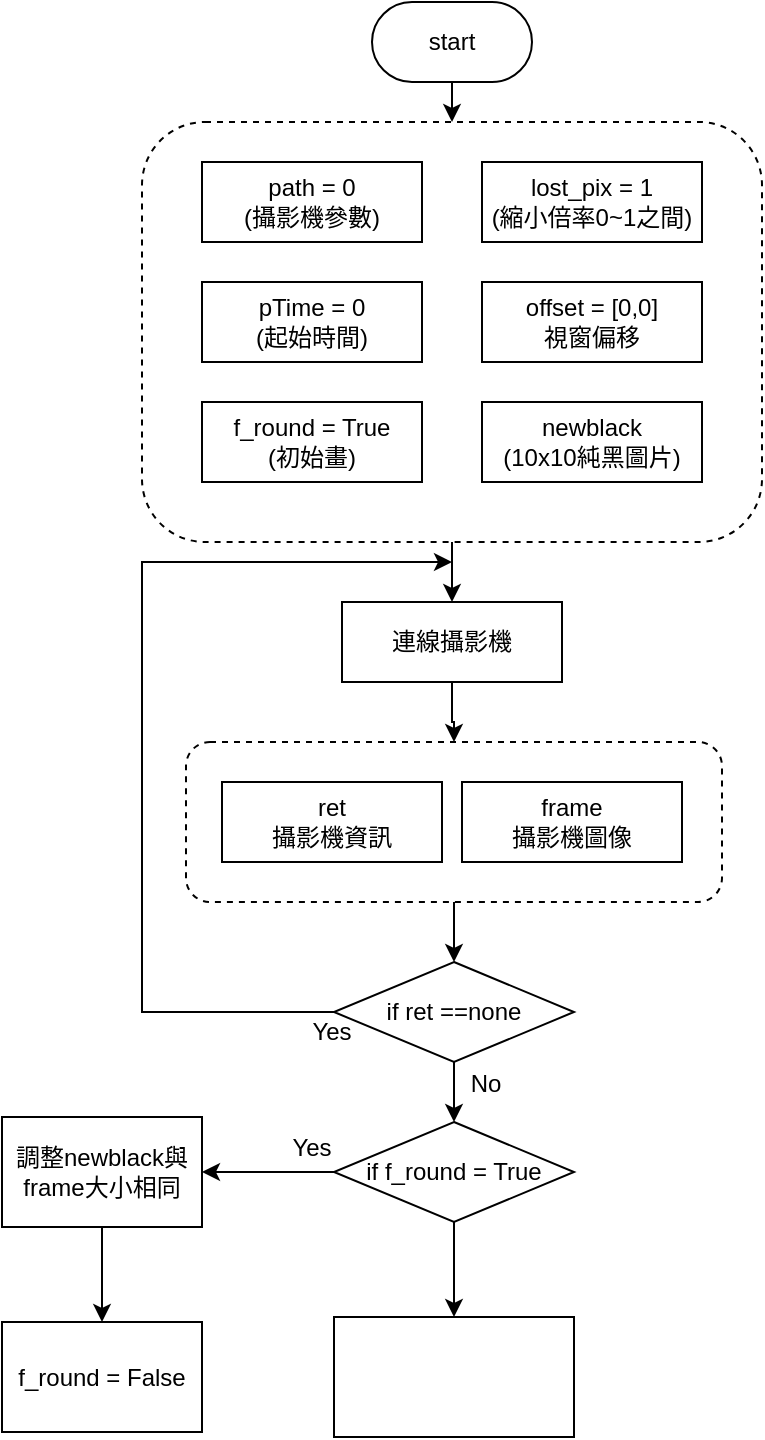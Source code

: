 <mxfile version="20.5.3" type="device"><diagram id="C5RBs43oDa-KdzZeNtuy" name="Page-1"><mxGraphModel dx="1038" dy="547" grid="1" gridSize="10" guides="1" tooltips="1" connect="1" arrows="1" fold="1" page="1" pageScale="1" pageWidth="827" pageHeight="1169" math="0" shadow="0"><root><mxCell id="WIyWlLk6GJQsqaUBKTNV-0"/><mxCell id="WIyWlLk6GJQsqaUBKTNV-1" parent="WIyWlLk6GJQsqaUBKTNV-0"/><mxCell id="XK0iphVADrIv6OUbpErh-40" style="edgeStyle=orthogonalEdgeStyle;rounded=0;orthogonalLoop=1;jettySize=auto;html=1;entryX=0.5;entryY=0;entryDx=0;entryDy=0;" edge="1" parent="WIyWlLk6GJQsqaUBKTNV-1" source="XK0iphVADrIv6OUbpErh-38" target="XK0iphVADrIv6OUbpErh-15"><mxGeometry relative="1" as="geometry"/></mxCell><mxCell id="XK0iphVADrIv6OUbpErh-38" value="" style="rounded=1;whiteSpace=wrap;html=1;dashed=1;" vertex="1" parent="WIyWlLk6GJQsqaUBKTNV-1"><mxGeometry x="242" y="390" width="268" height="80" as="geometry"/></mxCell><mxCell id="XK0iphVADrIv6OUbpErh-5" style="edgeStyle=orthogonalEdgeStyle;rounded=0;orthogonalLoop=1;jettySize=auto;html=1;exitX=0.5;exitY=1;exitDx=0;exitDy=0;entryX=0.5;entryY=0;entryDx=0;entryDy=0;" edge="1" parent="WIyWlLk6GJQsqaUBKTNV-1" source="XK0iphVADrIv6OUbpErh-2" target="XK0iphVADrIv6OUbpErh-4"><mxGeometry relative="1" as="geometry"/></mxCell><mxCell id="XK0iphVADrIv6OUbpErh-2" value="start" style="rounded=1;whiteSpace=wrap;html=1;fontSize=12;glass=0;strokeWidth=1;shadow=0;arcSize=50;" vertex="1" parent="WIyWlLk6GJQsqaUBKTNV-1"><mxGeometry x="335" y="20" width="80" height="40" as="geometry"/></mxCell><mxCell id="XK0iphVADrIv6OUbpErh-14" value="" style="group" vertex="1" connectable="0" parent="WIyWlLk6GJQsqaUBKTNV-1"><mxGeometry x="220" y="80" width="310" height="210" as="geometry"/></mxCell><mxCell id="XK0iphVADrIv6OUbpErh-4" value="" style="rounded=1;whiteSpace=wrap;html=1;dashed=1;" vertex="1" parent="XK0iphVADrIv6OUbpErh-14"><mxGeometry width="310" height="210" as="geometry"/></mxCell><mxCell id="XK0iphVADrIv6OUbpErh-8" value="path = 0&lt;br&gt;(攝影機參數)" style="rounded=0;whiteSpace=wrap;html=1;" vertex="1" parent="XK0iphVADrIv6OUbpErh-14"><mxGeometry x="30" y="20" width="110" height="40" as="geometry"/></mxCell><mxCell id="XK0iphVADrIv6OUbpErh-9" value="pTime&amp;nbsp;= 0&lt;br&gt;(起始時間)" style="rounded=0;whiteSpace=wrap;html=1;" vertex="1" parent="XK0iphVADrIv6OUbpErh-14"><mxGeometry x="30" y="80" width="110" height="40" as="geometry"/></mxCell><mxCell id="XK0iphVADrIv6OUbpErh-10" value="f_round = True&lt;br&gt;(初始畫)" style="rounded=0;whiteSpace=wrap;html=1;" vertex="1" parent="XK0iphVADrIv6OUbpErh-14"><mxGeometry x="30" y="140" width="110" height="40" as="geometry"/></mxCell><mxCell id="XK0iphVADrIv6OUbpErh-11" value="lost_pix = 1&lt;br&gt;(縮小倍率0~1之間)" style="rounded=0;whiteSpace=wrap;html=1;" vertex="1" parent="XK0iphVADrIv6OUbpErh-14"><mxGeometry x="170" y="20" width="110" height="40" as="geometry"/></mxCell><mxCell id="XK0iphVADrIv6OUbpErh-12" value="offset = [0,0]&lt;br&gt;視窗偏移" style="rounded=0;whiteSpace=wrap;html=1;" vertex="1" parent="XK0iphVADrIv6OUbpErh-14"><mxGeometry x="170" y="80" width="110" height="40" as="geometry"/></mxCell><mxCell id="XK0iphVADrIv6OUbpErh-27" value="newblack&lt;br&gt;(10x10純黑圖片)" style="rounded=0;whiteSpace=wrap;html=1;" vertex="1" parent="XK0iphVADrIv6OUbpErh-14"><mxGeometry x="170" y="140" width="110" height="40" as="geometry"/></mxCell><mxCell id="XK0iphVADrIv6OUbpErh-25" style="edgeStyle=orthogonalEdgeStyle;rounded=0;orthogonalLoop=1;jettySize=auto;html=1;exitX=0.5;exitY=1;exitDx=0;exitDy=0;entryX=0.5;entryY=0;entryDx=0;entryDy=0;" edge="1" parent="WIyWlLk6GJQsqaUBKTNV-1" source="XK0iphVADrIv6OUbpErh-15" target="XK0iphVADrIv6OUbpErh-24"><mxGeometry relative="1" as="geometry"/></mxCell><mxCell id="XK0iphVADrIv6OUbpErh-15" value="if ret ==none" style="rhombus;whiteSpace=wrap;html=1;" vertex="1" parent="WIyWlLk6GJQsqaUBKTNV-1"><mxGeometry x="316" y="500" width="120" height="50" as="geometry"/></mxCell><mxCell id="XK0iphVADrIv6OUbpErh-16" value="ret&lt;br&gt;攝影機資訊" style="rounded=0;whiteSpace=wrap;html=1;" vertex="1" parent="WIyWlLk6GJQsqaUBKTNV-1"><mxGeometry x="260" y="410" width="110" height="40" as="geometry"/></mxCell><mxCell id="XK0iphVADrIv6OUbpErh-39" style="edgeStyle=orthogonalEdgeStyle;rounded=0;orthogonalLoop=1;jettySize=auto;html=1;entryX=0.5;entryY=0;entryDx=0;entryDy=0;" edge="1" parent="WIyWlLk6GJQsqaUBKTNV-1" source="XK0iphVADrIv6OUbpErh-17" target="XK0iphVADrIv6OUbpErh-38"><mxGeometry relative="1" as="geometry"/></mxCell><mxCell id="XK0iphVADrIv6OUbpErh-17" value="連線攝影機" style="rounded=0;whiteSpace=wrap;html=1;" vertex="1" parent="WIyWlLk6GJQsqaUBKTNV-1"><mxGeometry x="320" y="320" width="110" height="40" as="geometry"/></mxCell><mxCell id="XK0iphVADrIv6OUbpErh-18" style="edgeStyle=orthogonalEdgeStyle;rounded=0;orthogonalLoop=1;jettySize=auto;html=1;" edge="1" parent="WIyWlLk6GJQsqaUBKTNV-1" source="XK0iphVADrIv6OUbpErh-4" target="XK0iphVADrIv6OUbpErh-17"><mxGeometry relative="1" as="geometry"/></mxCell><mxCell id="XK0iphVADrIv6OUbpErh-21" value="" style="endArrow=classic;html=1;rounded=0;exitX=0;exitY=0.5;exitDx=0;exitDy=0;" edge="1" parent="WIyWlLk6GJQsqaUBKTNV-1" source="XK0iphVADrIv6OUbpErh-15"><mxGeometry width="50" height="50" relative="1" as="geometry"><mxPoint x="540" y="380" as="sourcePoint"/><mxPoint x="375" y="300" as="targetPoint"/><Array as="points"><mxPoint x="220" y="525"/><mxPoint x="220" y="300"/></Array></mxGeometry></mxCell><mxCell id="XK0iphVADrIv6OUbpErh-22" value="Yes" style="text;html=1;strokeColor=none;fillColor=none;align=center;verticalAlign=middle;whiteSpace=wrap;rounded=0;" vertex="1" parent="WIyWlLk6GJQsqaUBKTNV-1"><mxGeometry x="285" y="520" width="60" height="30" as="geometry"/></mxCell><mxCell id="XK0iphVADrIv6OUbpErh-41" style="edgeStyle=orthogonalEdgeStyle;rounded=0;orthogonalLoop=1;jettySize=auto;html=1;exitX=0;exitY=0.5;exitDx=0;exitDy=0;entryX=1;entryY=0.5;entryDx=0;entryDy=0;" edge="1" parent="WIyWlLk6GJQsqaUBKTNV-1" source="XK0iphVADrIv6OUbpErh-24" target="XK0iphVADrIv6OUbpErh-28"><mxGeometry relative="1" as="geometry"/></mxCell><mxCell id="XK0iphVADrIv6OUbpErh-46" value="" style="edgeStyle=orthogonalEdgeStyle;rounded=0;orthogonalLoop=1;jettySize=auto;html=1;" edge="1" parent="WIyWlLk6GJQsqaUBKTNV-1" source="XK0iphVADrIv6OUbpErh-24" target="XK0iphVADrIv6OUbpErh-45"><mxGeometry relative="1" as="geometry"/></mxCell><mxCell id="XK0iphVADrIv6OUbpErh-24" value="if f_round = True" style="rhombus;whiteSpace=wrap;html=1;" vertex="1" parent="WIyWlLk6GJQsqaUBKTNV-1"><mxGeometry x="316" y="580" width="120" height="50" as="geometry"/></mxCell><mxCell id="XK0iphVADrIv6OUbpErh-26" value="No" style="text;html=1;strokeColor=none;fillColor=none;align=center;verticalAlign=middle;whiteSpace=wrap;rounded=0;" vertex="1" parent="WIyWlLk6GJQsqaUBKTNV-1"><mxGeometry x="362" y="546" width="60" height="30" as="geometry"/></mxCell><mxCell id="XK0iphVADrIv6OUbpErh-43" style="edgeStyle=orthogonalEdgeStyle;rounded=0;orthogonalLoop=1;jettySize=auto;html=1;entryX=0.5;entryY=0;entryDx=0;entryDy=0;" edge="1" parent="WIyWlLk6GJQsqaUBKTNV-1" source="XK0iphVADrIv6OUbpErh-28" target="XK0iphVADrIv6OUbpErh-42"><mxGeometry relative="1" as="geometry"/></mxCell><mxCell id="XK0iphVADrIv6OUbpErh-28" value="調整newblack與&lt;br&gt;frame大小相同" style="rounded=0;whiteSpace=wrap;html=1;" vertex="1" parent="WIyWlLk6GJQsqaUBKTNV-1"><mxGeometry x="150" y="577.5" width="100" height="55" as="geometry"/></mxCell><mxCell id="XK0iphVADrIv6OUbpErh-29" value="frame&lt;br&gt;攝影機圖像" style="rounded=0;whiteSpace=wrap;html=1;" vertex="1" parent="WIyWlLk6GJQsqaUBKTNV-1"><mxGeometry x="380" y="410" width="110" height="40" as="geometry"/></mxCell><mxCell id="XK0iphVADrIv6OUbpErh-42" value="f_round = False" style="rounded=0;whiteSpace=wrap;html=1;" vertex="1" parent="WIyWlLk6GJQsqaUBKTNV-1"><mxGeometry x="150" y="680" width="100" height="55" as="geometry"/></mxCell><mxCell id="XK0iphVADrIv6OUbpErh-44" value="Yes" style="text;html=1;strokeColor=none;fillColor=none;align=center;verticalAlign=middle;whiteSpace=wrap;rounded=0;" vertex="1" parent="WIyWlLk6GJQsqaUBKTNV-1"><mxGeometry x="275" y="577.5" width="60" height="30" as="geometry"/></mxCell><mxCell id="XK0iphVADrIv6OUbpErh-45" value="" style="whiteSpace=wrap;html=1;" vertex="1" parent="WIyWlLk6GJQsqaUBKTNV-1"><mxGeometry x="316" y="677.5" width="120" height="60" as="geometry"/></mxCell></root></mxGraphModel></diagram></mxfile>